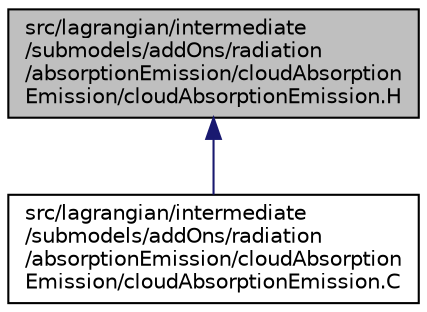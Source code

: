 digraph "src/lagrangian/intermediate/submodels/addOns/radiation/absorptionEmission/cloudAbsorptionEmission/cloudAbsorptionEmission.H"
{
  bgcolor="transparent";
  edge [fontname="Helvetica",fontsize="10",labelfontname="Helvetica",labelfontsize="10"];
  node [fontname="Helvetica",fontsize="10",shape=record];
  Node1 [label="src/lagrangian/intermediate\l/submodels/addOns/radiation\l/absorptionEmission/cloudAbsorption\lEmission/cloudAbsorptionEmission.H",height=0.2,width=0.4,color="black", fillcolor="grey75", style="filled", fontcolor="black"];
  Node1 -> Node2 [dir="back",color="midnightblue",fontsize="10",style="solid",fontname="Helvetica"];
  Node2 [label="src/lagrangian/intermediate\l/submodels/addOns/radiation\l/absorptionEmission/cloudAbsorption\lEmission/cloudAbsorptionEmission.C",height=0.2,width=0.4,color="black",URL="$a06527.html"];
}
